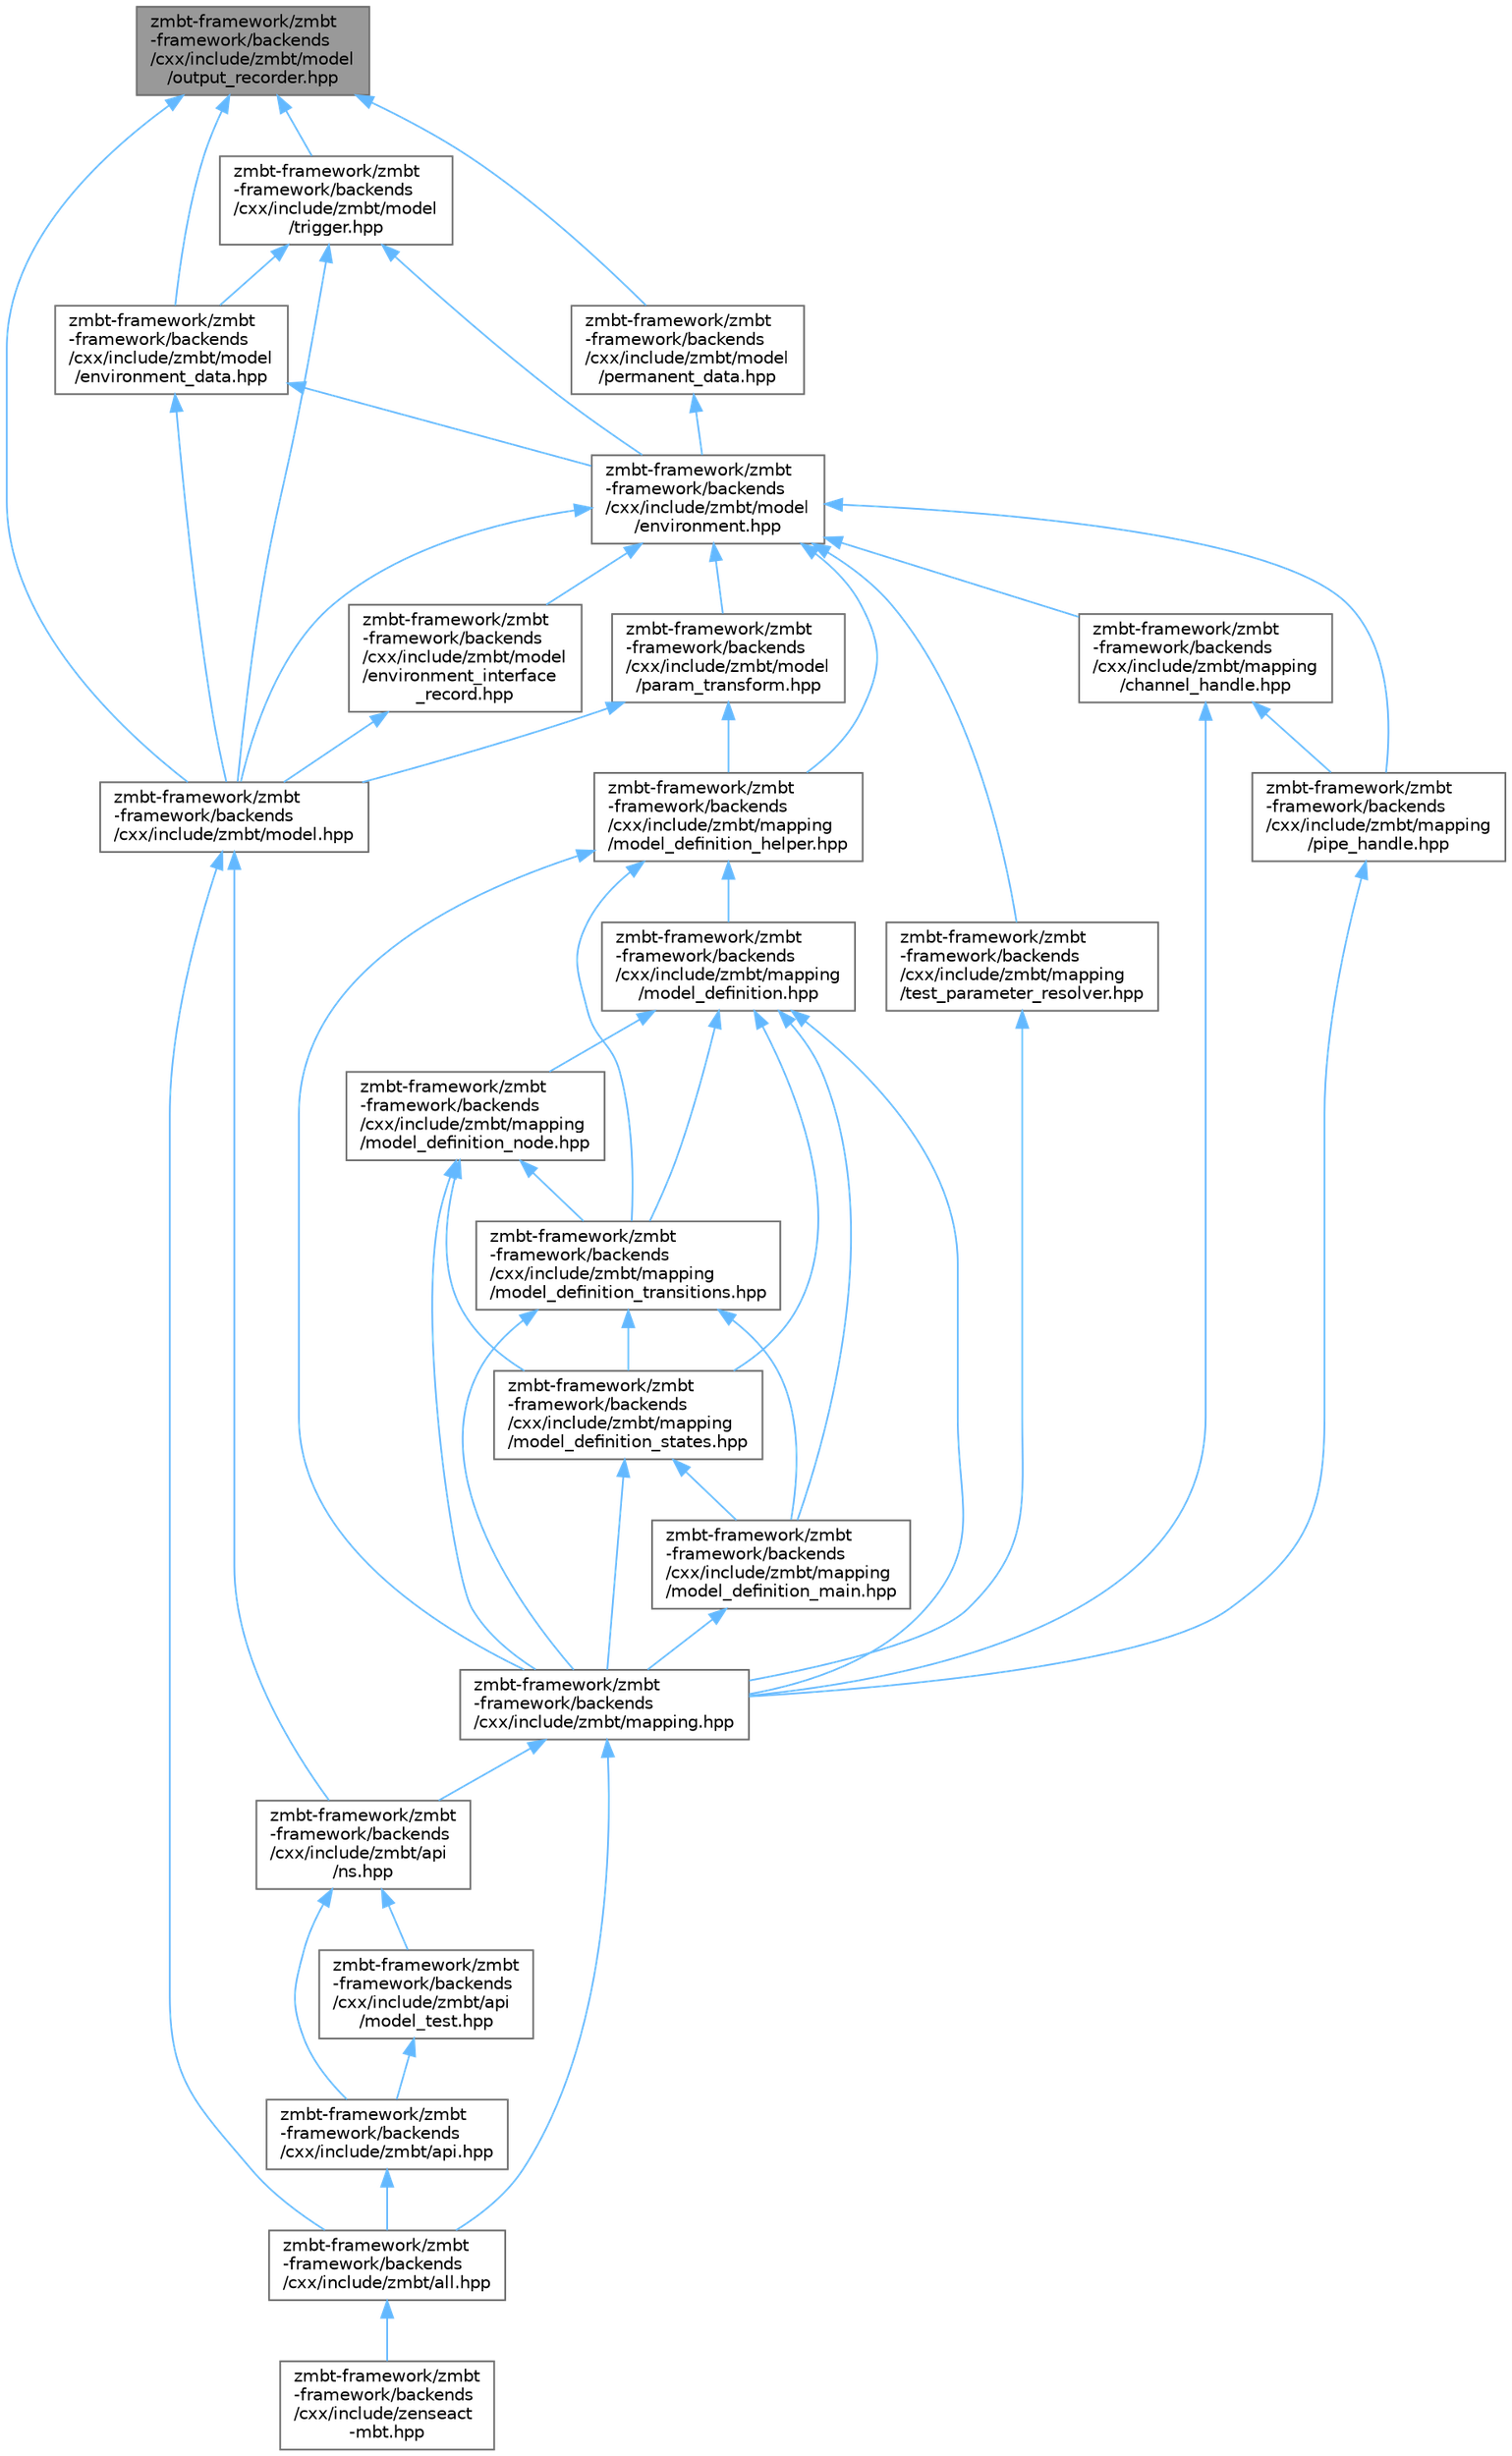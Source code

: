 digraph "zmbt-framework/zmbt-framework/backends/cxx/include/zmbt/model/output_recorder.hpp"
{
 // LATEX_PDF_SIZE
  bgcolor="transparent";
  edge [fontname=Helvetica,fontsize=10,labelfontname=Helvetica,labelfontsize=10];
  node [fontname=Helvetica,fontsize=10,shape=box,height=0.2,width=0.4];
  Node1 [id="Node000001",label="zmbt-framework/zmbt\l-framework/backends\l/cxx/include/zmbt/model\l/output_recorder.hpp",height=0.2,width=0.4,color="gray40", fillcolor="grey60", style="filled", fontcolor="black",tooltip=" "];
  Node1 -> Node2 [id="edge1_Node000001_Node000002",dir="back",color="steelblue1",style="solid",tooltip=" "];
  Node2 [id="Node000002",label="zmbt-framework/zmbt\l-framework/backends\l/cxx/include/zmbt/model.hpp",height=0.2,width=0.4,color="grey40", fillcolor="white", style="filled",URL="$model_8hpp.html",tooltip=" "];
  Node2 -> Node3 [id="edge2_Node000002_Node000003",dir="back",color="steelblue1",style="solid",tooltip=" "];
  Node3 [id="Node000003",label="zmbt-framework/zmbt\l-framework/backends\l/cxx/include/zmbt/all.hpp",height=0.2,width=0.4,color="grey40", fillcolor="white", style="filled",URL="$all_8hpp.html",tooltip=" "];
  Node3 -> Node4 [id="edge3_Node000003_Node000004",dir="back",color="steelblue1",style="solid",tooltip=" "];
  Node4 [id="Node000004",label="zmbt-framework/zmbt\l-framework/backends\l/cxx/include/zenseact\l-mbt.hpp",height=0.2,width=0.4,color="grey40", fillcolor="white", style="filled",URL="$zenseact-mbt_8hpp.html",tooltip=" "];
  Node2 -> Node5 [id="edge4_Node000002_Node000005",dir="back",color="steelblue1",style="solid",tooltip=" "];
  Node5 [id="Node000005",label="zmbt-framework/zmbt\l-framework/backends\l/cxx/include/zmbt/api\l/ns.hpp",height=0.2,width=0.4,color="grey40", fillcolor="white", style="filled",URL="$ns_8hpp.html",tooltip=" "];
  Node5 -> Node6 [id="edge5_Node000005_Node000006",dir="back",color="steelblue1",style="solid",tooltip=" "];
  Node6 [id="Node000006",label="zmbt-framework/zmbt\l-framework/backends\l/cxx/include/zmbt/api.hpp",height=0.2,width=0.4,color="grey40", fillcolor="white", style="filled",URL="$api_8hpp.html",tooltip=" "];
  Node6 -> Node3 [id="edge6_Node000006_Node000003",dir="back",color="steelblue1",style="solid",tooltip=" "];
  Node5 -> Node7 [id="edge7_Node000005_Node000007",dir="back",color="steelblue1",style="solid",tooltip=" "];
  Node7 [id="Node000007",label="zmbt-framework/zmbt\l-framework/backends\l/cxx/include/zmbt/api\l/model_test.hpp",height=0.2,width=0.4,color="grey40", fillcolor="white", style="filled",URL="$model__test_8hpp.html",tooltip=" "];
  Node7 -> Node6 [id="edge8_Node000007_Node000006",dir="back",color="steelblue1",style="solid",tooltip=" "];
  Node1 -> Node8 [id="edge9_Node000001_Node000008",dir="back",color="steelblue1",style="solid",tooltip=" "];
  Node8 [id="Node000008",label="zmbt-framework/zmbt\l-framework/backends\l/cxx/include/zmbt/model\l/environment_data.hpp",height=0.2,width=0.4,color="grey40", fillcolor="white", style="filled",URL="$environment__data_8hpp.html",tooltip=" "];
  Node8 -> Node2 [id="edge10_Node000008_Node000002",dir="back",color="steelblue1",style="solid",tooltip=" "];
  Node8 -> Node9 [id="edge11_Node000008_Node000009",dir="back",color="steelblue1",style="solid",tooltip=" "];
  Node9 [id="Node000009",label="zmbt-framework/zmbt\l-framework/backends\l/cxx/include/zmbt/model\l/environment.hpp",height=0.2,width=0.4,color="grey40", fillcolor="white", style="filled",URL="$environment_8hpp.html",tooltip=" "];
  Node9 -> Node10 [id="edge12_Node000009_Node000010",dir="back",color="steelblue1",style="solid",tooltip=" "];
  Node10 [id="Node000010",label="zmbt-framework/zmbt\l-framework/backends\l/cxx/include/zmbt/mapping\l/channel_handle.hpp",height=0.2,width=0.4,color="grey40", fillcolor="white", style="filled",URL="$channel__handle_8hpp.html",tooltip=" "];
  Node10 -> Node11 [id="edge13_Node000010_Node000011",dir="back",color="steelblue1",style="solid",tooltip=" "];
  Node11 [id="Node000011",label="zmbt-framework/zmbt\l-framework/backends\l/cxx/include/zmbt/mapping.hpp",height=0.2,width=0.4,color="grey40", fillcolor="white", style="filled",URL="$mapping_8hpp.html",tooltip=" "];
  Node11 -> Node3 [id="edge14_Node000011_Node000003",dir="back",color="steelblue1",style="solid",tooltip=" "];
  Node11 -> Node5 [id="edge15_Node000011_Node000005",dir="back",color="steelblue1",style="solid",tooltip=" "];
  Node10 -> Node12 [id="edge16_Node000010_Node000012",dir="back",color="steelblue1",style="solid",tooltip=" "];
  Node12 [id="Node000012",label="zmbt-framework/zmbt\l-framework/backends\l/cxx/include/zmbt/mapping\l/pipe_handle.hpp",height=0.2,width=0.4,color="grey40", fillcolor="white", style="filled",URL="$pipe__handle_8hpp.html",tooltip=" "];
  Node12 -> Node11 [id="edge17_Node000012_Node000011",dir="back",color="steelblue1",style="solid",tooltip=" "];
  Node9 -> Node13 [id="edge18_Node000009_Node000013",dir="back",color="steelblue1",style="solid",tooltip=" "];
  Node13 [id="Node000013",label="zmbt-framework/zmbt\l-framework/backends\l/cxx/include/zmbt/mapping\l/model_definition_helper.hpp",height=0.2,width=0.4,color="grey40", fillcolor="white", style="filled",URL="$model__definition__helper_8hpp.html",tooltip=" "];
  Node13 -> Node11 [id="edge19_Node000013_Node000011",dir="back",color="steelblue1",style="solid",tooltip=" "];
  Node13 -> Node14 [id="edge20_Node000013_Node000014",dir="back",color="steelblue1",style="solid",tooltip=" "];
  Node14 [id="Node000014",label="zmbt-framework/zmbt\l-framework/backends\l/cxx/include/zmbt/mapping\l/model_definition.hpp",height=0.2,width=0.4,color="grey40", fillcolor="white", style="filled",URL="$model__definition_8hpp.html",tooltip=" "];
  Node14 -> Node11 [id="edge21_Node000014_Node000011",dir="back",color="steelblue1",style="solid",tooltip=" "];
  Node14 -> Node15 [id="edge22_Node000014_Node000015",dir="back",color="steelblue1",style="solid",tooltip=" "];
  Node15 [id="Node000015",label="zmbt-framework/zmbt\l-framework/backends\l/cxx/include/zmbt/mapping\l/model_definition_main.hpp",height=0.2,width=0.4,color="grey40", fillcolor="white", style="filled",URL="$model__definition__main_8hpp.html",tooltip=" "];
  Node15 -> Node11 [id="edge23_Node000015_Node000011",dir="back",color="steelblue1",style="solid",tooltip=" "];
  Node14 -> Node16 [id="edge24_Node000014_Node000016",dir="back",color="steelblue1",style="solid",tooltip=" "];
  Node16 [id="Node000016",label="zmbt-framework/zmbt\l-framework/backends\l/cxx/include/zmbt/mapping\l/model_definition_node.hpp",height=0.2,width=0.4,color="grey40", fillcolor="white", style="filled",URL="$model__definition__node_8hpp.html",tooltip=" "];
  Node16 -> Node11 [id="edge25_Node000016_Node000011",dir="back",color="steelblue1",style="solid",tooltip=" "];
  Node16 -> Node17 [id="edge26_Node000016_Node000017",dir="back",color="steelblue1",style="solid",tooltip=" "];
  Node17 [id="Node000017",label="zmbt-framework/zmbt\l-framework/backends\l/cxx/include/zmbt/mapping\l/model_definition_states.hpp",height=0.2,width=0.4,color="grey40", fillcolor="white", style="filled",URL="$model__definition__states_8hpp.html",tooltip=" "];
  Node17 -> Node11 [id="edge27_Node000017_Node000011",dir="back",color="steelblue1",style="solid",tooltip=" "];
  Node17 -> Node15 [id="edge28_Node000017_Node000015",dir="back",color="steelblue1",style="solid",tooltip=" "];
  Node16 -> Node18 [id="edge29_Node000016_Node000018",dir="back",color="steelblue1",style="solid",tooltip=" "];
  Node18 [id="Node000018",label="zmbt-framework/zmbt\l-framework/backends\l/cxx/include/zmbt/mapping\l/model_definition_transitions.hpp",height=0.2,width=0.4,color="grey40", fillcolor="white", style="filled",URL="$model__definition__transitions_8hpp.html",tooltip=" "];
  Node18 -> Node11 [id="edge30_Node000018_Node000011",dir="back",color="steelblue1",style="solid",tooltip=" "];
  Node18 -> Node15 [id="edge31_Node000018_Node000015",dir="back",color="steelblue1",style="solid",tooltip=" "];
  Node18 -> Node17 [id="edge32_Node000018_Node000017",dir="back",color="steelblue1",style="solid",tooltip=" "];
  Node14 -> Node17 [id="edge33_Node000014_Node000017",dir="back",color="steelblue1",style="solid",tooltip=" "];
  Node14 -> Node18 [id="edge34_Node000014_Node000018",dir="back",color="steelblue1",style="solid",tooltip=" "];
  Node13 -> Node18 [id="edge35_Node000013_Node000018",dir="back",color="steelblue1",style="solid",tooltip=" "];
  Node9 -> Node12 [id="edge36_Node000009_Node000012",dir="back",color="steelblue1",style="solid",tooltip=" "];
  Node9 -> Node19 [id="edge37_Node000009_Node000019",dir="back",color="steelblue1",style="solid",tooltip=" "];
  Node19 [id="Node000019",label="zmbt-framework/zmbt\l-framework/backends\l/cxx/include/zmbt/mapping\l/test_parameter_resolver.hpp",height=0.2,width=0.4,color="grey40", fillcolor="white", style="filled",URL="$test__parameter__resolver_8hpp.html",tooltip=" "];
  Node19 -> Node11 [id="edge38_Node000019_Node000011",dir="back",color="steelblue1",style="solid",tooltip=" "];
  Node9 -> Node2 [id="edge39_Node000009_Node000002",dir="back",color="steelblue1",style="solid",tooltip=" "];
  Node9 -> Node20 [id="edge40_Node000009_Node000020",dir="back",color="steelblue1",style="solid",tooltip=" "];
  Node20 [id="Node000020",label="zmbt-framework/zmbt\l-framework/backends\l/cxx/include/zmbt/model\l/environment_interface\l_record.hpp",height=0.2,width=0.4,color="grey40", fillcolor="white", style="filled",URL="$environment__interface__record_8hpp.html",tooltip=" "];
  Node20 -> Node2 [id="edge41_Node000020_Node000002",dir="back",color="steelblue1",style="solid",tooltip=" "];
  Node9 -> Node21 [id="edge42_Node000009_Node000021",dir="back",color="steelblue1",style="solid",tooltip=" "];
  Node21 [id="Node000021",label="zmbt-framework/zmbt\l-framework/backends\l/cxx/include/zmbt/model\l/param_transform.hpp",height=0.2,width=0.4,color="grey40", fillcolor="white", style="filled",URL="$param__transform_8hpp.html",tooltip=" "];
  Node21 -> Node13 [id="edge43_Node000021_Node000013",dir="back",color="steelblue1",style="solid",tooltip=" "];
  Node21 -> Node2 [id="edge44_Node000021_Node000002",dir="back",color="steelblue1",style="solid",tooltip=" "];
  Node1 -> Node22 [id="edge45_Node000001_Node000022",dir="back",color="steelblue1",style="solid",tooltip=" "];
  Node22 [id="Node000022",label="zmbt-framework/zmbt\l-framework/backends\l/cxx/include/zmbt/model\l/permanent_data.hpp",height=0.2,width=0.4,color="grey40", fillcolor="white", style="filled",URL="$permanent__data_8hpp.html",tooltip=" "];
  Node22 -> Node9 [id="edge46_Node000022_Node000009",dir="back",color="steelblue1",style="solid",tooltip=" "];
  Node1 -> Node23 [id="edge47_Node000001_Node000023",dir="back",color="steelblue1",style="solid",tooltip=" "];
  Node23 [id="Node000023",label="zmbt-framework/zmbt\l-framework/backends\l/cxx/include/zmbt/model\l/trigger.hpp",height=0.2,width=0.4,color="grey40", fillcolor="white", style="filled",URL="$trigger_8hpp.html",tooltip=" "];
  Node23 -> Node2 [id="edge48_Node000023_Node000002",dir="back",color="steelblue1",style="solid",tooltip=" "];
  Node23 -> Node9 [id="edge49_Node000023_Node000009",dir="back",color="steelblue1",style="solid",tooltip=" "];
  Node23 -> Node8 [id="edge50_Node000023_Node000008",dir="back",color="steelblue1",style="solid",tooltip=" "];
}
